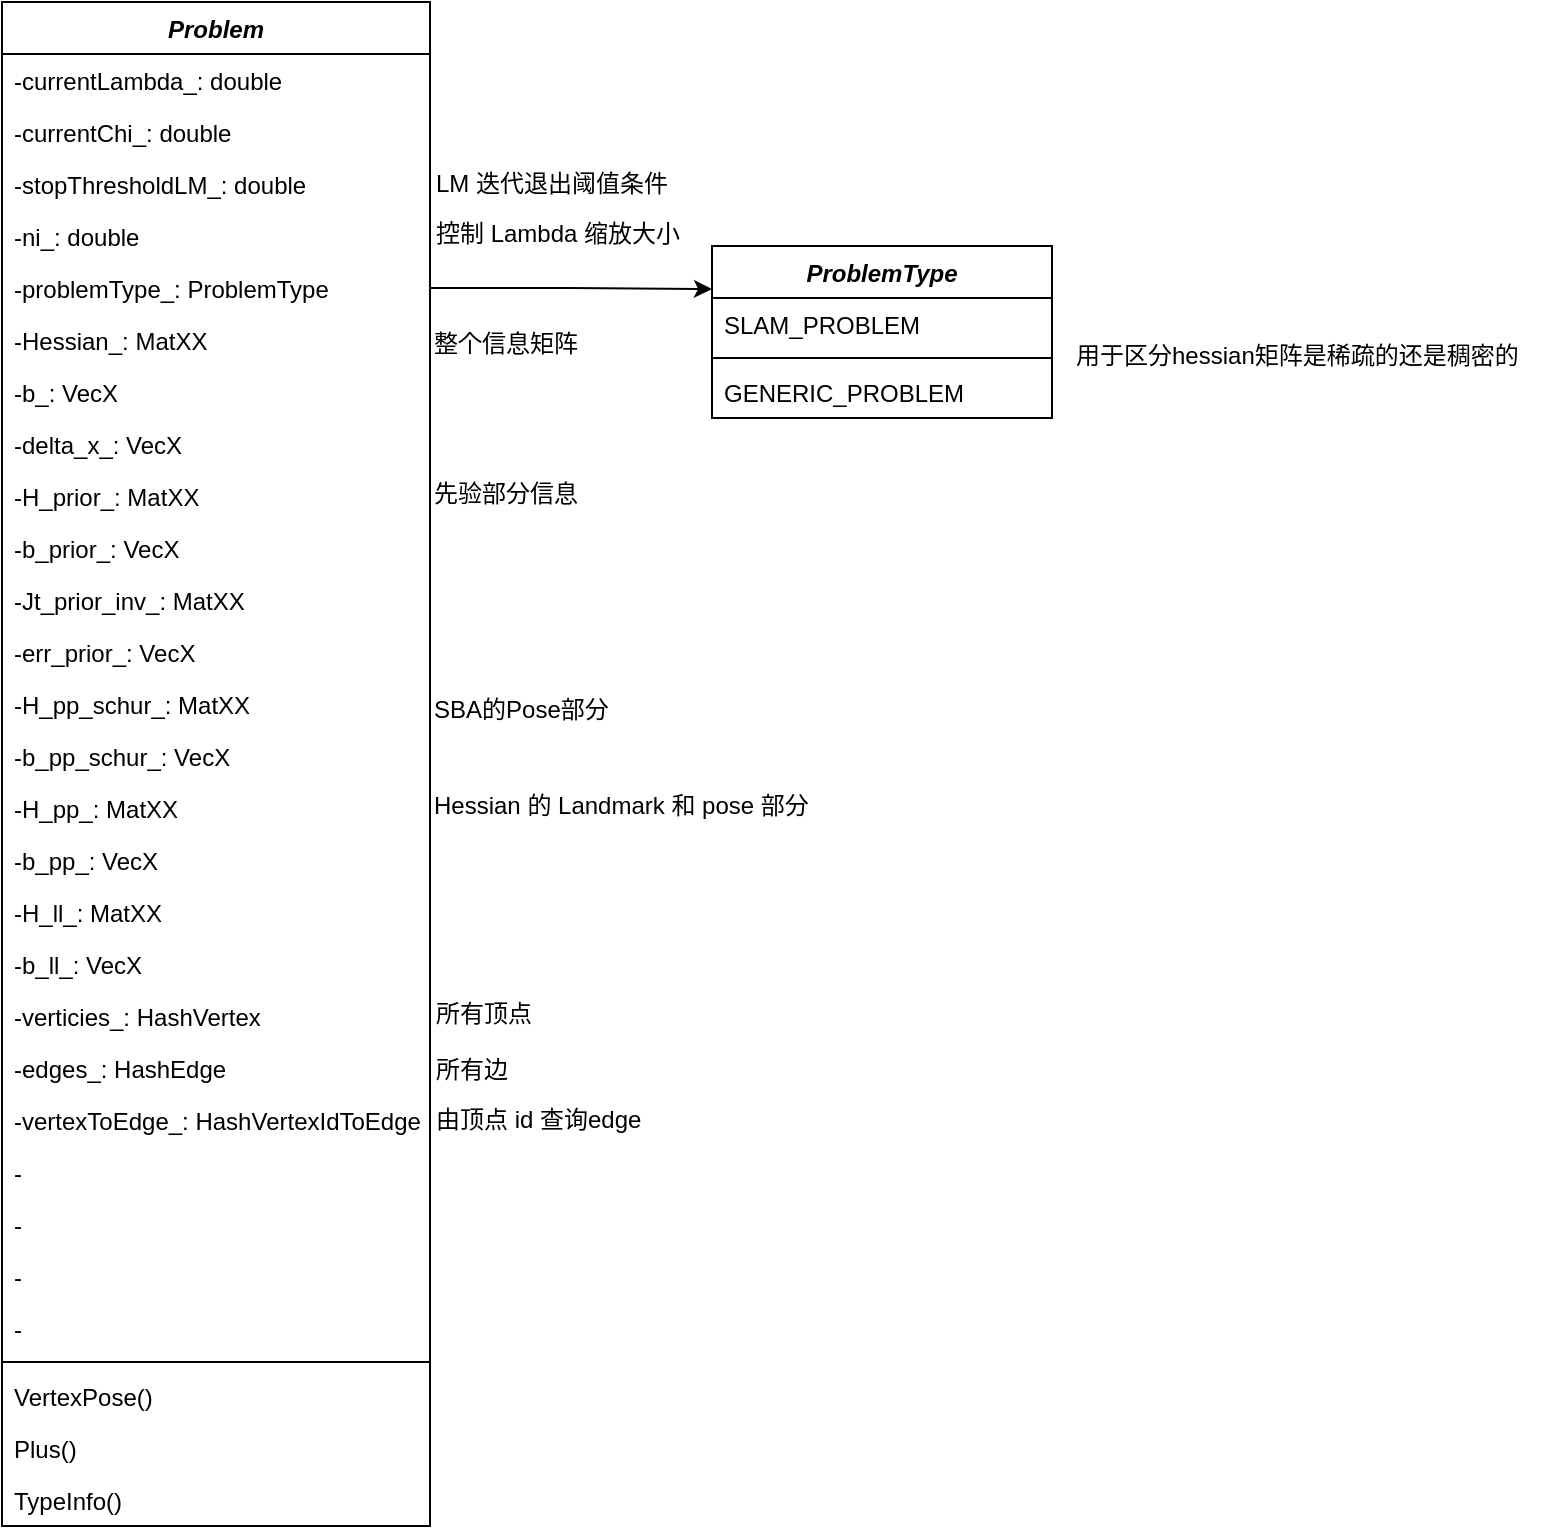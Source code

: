<mxfile version="24.4.0" type="github">
  <diagram name="第 1 页" id="Om_0ez-Mg7cLswbmVXPj">
    <mxGraphModel dx="161" dy="392" grid="1" gridSize="1" guides="1" tooltips="1" connect="1" arrows="1" fold="1" page="1" pageScale="1" pageWidth="827" pageHeight="1169" math="0" shadow="0">
      <root>
        <mxCell id="0" />
        <mxCell id="1" parent="0" />
        <mxCell id="05y2BKctw2ABKMbbaYBs-1" value="&lt;i&gt;Problem&lt;/i&gt;" style="swimlane;fontStyle=1;align=center;verticalAlign=top;childLayout=stackLayout;horizontal=1;startSize=26;horizontalStack=0;resizeParent=1;resizeParentMax=0;resizeLast=0;collapsible=1;marginBottom=0;whiteSpace=wrap;html=1;" vertex="1" parent="1">
          <mxGeometry x="840" y="30" width="214" height="762" as="geometry" />
        </mxCell>
        <mxCell id="05y2BKctw2ABKMbbaYBs-2" value="-currentLambda_:&amp;nbsp;double" style="text;strokeColor=none;fillColor=none;align=left;verticalAlign=top;spacingLeft=4;spacingRight=4;overflow=hidden;rotatable=0;points=[[0,0.5],[1,0.5]];portConstraint=eastwest;whiteSpace=wrap;html=1;" vertex="1" parent="05y2BKctw2ABKMbbaYBs-1">
          <mxGeometry y="26" width="214" height="26" as="geometry" />
        </mxCell>
        <mxCell id="05y2BKctw2ABKMbbaYBs-11" value="-currentChi_:&amp;nbsp;double" style="text;strokeColor=none;fillColor=none;align=left;verticalAlign=top;spacingLeft=4;spacingRight=4;overflow=hidden;rotatable=0;points=[[0,0.5],[1,0.5]];portConstraint=eastwest;whiteSpace=wrap;html=1;" vertex="1" parent="05y2BKctw2ABKMbbaYBs-1">
          <mxGeometry y="52" width="214" height="26" as="geometry" />
        </mxCell>
        <mxCell id="05y2BKctw2ABKMbbaYBs-14" value="-stopThresholdLM_:&amp;nbsp;double" style="text;strokeColor=none;fillColor=none;align=left;verticalAlign=top;spacingLeft=4;spacingRight=4;overflow=hidden;rotatable=0;points=[[0,0.5],[1,0.5]];portConstraint=eastwest;whiteSpace=wrap;html=1;" vertex="1" parent="05y2BKctw2ABKMbbaYBs-1">
          <mxGeometry y="78" width="214" height="26" as="geometry" />
        </mxCell>
        <mxCell id="05y2BKctw2ABKMbbaYBs-16" value="-ni_:&amp;nbsp;double" style="text;strokeColor=none;fillColor=none;align=left;verticalAlign=top;spacingLeft=4;spacingRight=4;overflow=hidden;rotatable=0;points=[[0,0.5],[1,0.5]];portConstraint=eastwest;whiteSpace=wrap;html=1;" vertex="1" parent="05y2BKctw2ABKMbbaYBs-1">
          <mxGeometry y="104" width="214" height="26" as="geometry" />
        </mxCell>
        <mxCell id="05y2BKctw2ABKMbbaYBs-18" value="-problemType_:&amp;nbsp;ProblemType" style="text;strokeColor=none;fillColor=none;align=left;verticalAlign=top;spacingLeft=4;spacingRight=4;overflow=hidden;rotatable=0;points=[[0,0.5],[1,0.5]];portConstraint=eastwest;whiteSpace=wrap;html=1;" vertex="1" parent="05y2BKctw2ABKMbbaYBs-1">
          <mxGeometry y="130" width="214" height="26" as="geometry" />
        </mxCell>
        <mxCell id="05y2BKctw2ABKMbbaYBs-21" value="-Hessian_: MatXX" style="text;strokeColor=none;fillColor=none;align=left;verticalAlign=top;spacingLeft=4;spacingRight=4;overflow=hidden;rotatable=0;points=[[0,0.5],[1,0.5]];portConstraint=eastwest;whiteSpace=wrap;html=1;" vertex="1" parent="05y2BKctw2ABKMbbaYBs-1">
          <mxGeometry y="156" width="214" height="26" as="geometry" />
        </mxCell>
        <mxCell id="05y2BKctw2ABKMbbaYBs-22" value="-b_:&amp;nbsp;VecX" style="text;strokeColor=none;fillColor=none;align=left;verticalAlign=top;spacingLeft=4;spacingRight=4;overflow=hidden;rotatable=0;points=[[0,0.5],[1,0.5]];portConstraint=eastwest;whiteSpace=wrap;html=1;" vertex="1" parent="05y2BKctw2ABKMbbaYBs-1">
          <mxGeometry y="182" width="214" height="26" as="geometry" />
        </mxCell>
        <mxCell id="05y2BKctw2ABKMbbaYBs-23" value="-delta_x_:&amp;nbsp;VecX" style="text;strokeColor=none;fillColor=none;align=left;verticalAlign=top;spacingLeft=4;spacingRight=4;overflow=hidden;rotatable=0;points=[[0,0.5],[1,0.5]];portConstraint=eastwest;whiteSpace=wrap;html=1;" vertex="1" parent="05y2BKctw2ABKMbbaYBs-1">
          <mxGeometry y="208" width="214" height="26" as="geometry" />
        </mxCell>
        <mxCell id="05y2BKctw2ABKMbbaYBs-26" value="-H_prior_:&amp;nbsp;MatXX" style="text;strokeColor=none;fillColor=none;align=left;verticalAlign=top;spacingLeft=4;spacingRight=4;overflow=hidden;rotatable=0;points=[[0,0.5],[1,0.5]];portConstraint=eastwest;whiteSpace=wrap;html=1;" vertex="1" parent="05y2BKctw2ABKMbbaYBs-1">
          <mxGeometry y="234" width="214" height="26" as="geometry" />
        </mxCell>
        <mxCell id="05y2BKctw2ABKMbbaYBs-72" value="-b_prior_: VecX" style="text;strokeColor=none;fillColor=none;align=left;verticalAlign=top;spacingLeft=4;spacingRight=4;overflow=hidden;rotatable=0;points=[[0,0.5],[1,0.5]];portConstraint=eastwest;whiteSpace=wrap;html=1;" vertex="1" parent="05y2BKctw2ABKMbbaYBs-1">
          <mxGeometry y="260" width="214" height="26" as="geometry" />
        </mxCell>
        <mxCell id="05y2BKctw2ABKMbbaYBs-78" value="-Jt_prior_inv_: MatXX" style="text;strokeColor=none;fillColor=none;align=left;verticalAlign=top;spacingLeft=4;spacingRight=4;overflow=hidden;rotatable=0;points=[[0,0.5],[1,0.5]];portConstraint=eastwest;whiteSpace=wrap;html=1;" vertex="1" parent="05y2BKctw2ABKMbbaYBs-1">
          <mxGeometry y="286" width="214" height="26" as="geometry" />
        </mxCell>
        <mxCell id="05y2BKctw2ABKMbbaYBs-77" value="-err_prior_: VecX" style="text;strokeColor=none;fillColor=none;align=left;verticalAlign=top;spacingLeft=4;spacingRight=4;overflow=hidden;rotatable=0;points=[[0,0.5],[1,0.5]];portConstraint=eastwest;whiteSpace=wrap;html=1;" vertex="1" parent="05y2BKctw2ABKMbbaYBs-1">
          <mxGeometry y="312" width="214" height="26" as="geometry" />
        </mxCell>
        <mxCell id="05y2BKctw2ABKMbbaYBs-76" value="-H_pp_schur_: MatXX" style="text;strokeColor=none;fillColor=none;align=left;verticalAlign=top;spacingLeft=4;spacingRight=4;overflow=hidden;rotatable=0;points=[[0,0.5],[1,0.5]];portConstraint=eastwest;whiteSpace=wrap;html=1;" vertex="1" parent="05y2BKctw2ABKMbbaYBs-1">
          <mxGeometry y="338" width="214" height="26" as="geometry" />
        </mxCell>
        <mxCell id="05y2BKctw2ABKMbbaYBs-75" value="-b_pp_schur_: VecX" style="text;strokeColor=none;fillColor=none;align=left;verticalAlign=top;spacingLeft=4;spacingRight=4;overflow=hidden;rotatable=0;points=[[0,0.5],[1,0.5]];portConstraint=eastwest;whiteSpace=wrap;html=1;" vertex="1" parent="05y2BKctw2ABKMbbaYBs-1">
          <mxGeometry y="364" width="214" height="26" as="geometry" />
        </mxCell>
        <mxCell id="05y2BKctw2ABKMbbaYBs-74" value="-H_pp_: MatXX" style="text;strokeColor=none;fillColor=none;align=left;verticalAlign=top;spacingLeft=4;spacingRight=4;overflow=hidden;rotatable=0;points=[[0,0.5],[1,0.5]];portConstraint=eastwest;whiteSpace=wrap;html=1;" vertex="1" parent="05y2BKctw2ABKMbbaYBs-1">
          <mxGeometry y="390" width="214" height="26" as="geometry" />
        </mxCell>
        <mxCell id="05y2BKctw2ABKMbbaYBs-73" value="-b_pp_: VecX" style="text;strokeColor=none;fillColor=none;align=left;verticalAlign=top;spacingLeft=4;spacingRight=4;overflow=hidden;rotatable=0;points=[[0,0.5],[1,0.5]];portConstraint=eastwest;whiteSpace=wrap;html=1;" vertex="1" parent="05y2BKctw2ABKMbbaYBs-1">
          <mxGeometry y="416" width="214" height="26" as="geometry" />
        </mxCell>
        <mxCell id="05y2BKctw2ABKMbbaYBs-71" value="-H_ll_: MatXX" style="text;strokeColor=none;fillColor=none;align=left;verticalAlign=top;spacingLeft=4;spacingRight=4;overflow=hidden;rotatable=0;points=[[0,0.5],[1,0.5]];portConstraint=eastwest;whiteSpace=wrap;html=1;" vertex="1" parent="05y2BKctw2ABKMbbaYBs-1">
          <mxGeometry y="442" width="214" height="26" as="geometry" />
        </mxCell>
        <mxCell id="05y2BKctw2ABKMbbaYBs-28" value="-b_ll_: VecX" style="text;strokeColor=none;fillColor=none;align=left;verticalAlign=top;spacingLeft=4;spacingRight=4;overflow=hidden;rotatable=0;points=[[0,0.5],[1,0.5]];portConstraint=eastwest;whiteSpace=wrap;html=1;" vertex="1" parent="05y2BKctw2ABKMbbaYBs-1">
          <mxGeometry y="468" width="214" height="26" as="geometry" />
        </mxCell>
        <mxCell id="05y2BKctw2ABKMbbaYBs-83" value="-verticies_: HashVertex" style="text;strokeColor=none;fillColor=none;align=left;verticalAlign=top;spacingLeft=4;spacingRight=4;overflow=hidden;rotatable=0;points=[[0,0.5],[1,0.5]];portConstraint=eastwest;whiteSpace=wrap;html=1;" vertex="1" parent="05y2BKctw2ABKMbbaYBs-1">
          <mxGeometry y="494" width="214" height="26" as="geometry" />
        </mxCell>
        <mxCell id="05y2BKctw2ABKMbbaYBs-84" value="-edges_: HashEdge" style="text;strokeColor=none;fillColor=none;align=left;verticalAlign=top;spacingLeft=4;spacingRight=4;overflow=hidden;rotatable=0;points=[[0,0.5],[1,0.5]];portConstraint=eastwest;whiteSpace=wrap;html=1;" vertex="1" parent="05y2BKctw2ABKMbbaYBs-1">
          <mxGeometry y="520" width="214" height="26" as="geometry" />
        </mxCell>
        <mxCell id="05y2BKctw2ABKMbbaYBs-85" value="-vertexToEdge_: HashVertexIdToEdge" style="text;strokeColor=none;fillColor=none;align=left;verticalAlign=top;spacingLeft=4;spacingRight=4;overflow=hidden;rotatable=0;points=[[0,0.5],[1,0.5]];portConstraint=eastwest;whiteSpace=wrap;html=1;" vertex="1" parent="05y2BKctw2ABKMbbaYBs-1">
          <mxGeometry y="546" width="214" height="26" as="geometry" />
        </mxCell>
        <mxCell id="05y2BKctw2ABKMbbaYBs-70" value="-" style="text;strokeColor=none;fillColor=none;align=left;verticalAlign=top;spacingLeft=4;spacingRight=4;overflow=hidden;rotatable=0;points=[[0,0.5],[1,0.5]];portConstraint=eastwest;whiteSpace=wrap;html=1;" vertex="1" parent="05y2BKctw2ABKMbbaYBs-1">
          <mxGeometry y="572" width="214" height="26" as="geometry" />
        </mxCell>
        <mxCell id="05y2BKctw2ABKMbbaYBs-81" value="-" style="text;strokeColor=none;fillColor=none;align=left;verticalAlign=top;spacingLeft=4;spacingRight=4;overflow=hidden;rotatable=0;points=[[0,0.5],[1,0.5]];portConstraint=eastwest;whiteSpace=wrap;html=1;" vertex="1" parent="05y2BKctw2ABKMbbaYBs-1">
          <mxGeometry y="598" width="214" height="26" as="geometry" />
        </mxCell>
        <mxCell id="05y2BKctw2ABKMbbaYBs-82" value="-" style="text;strokeColor=none;fillColor=none;align=left;verticalAlign=top;spacingLeft=4;spacingRight=4;overflow=hidden;rotatable=0;points=[[0,0.5],[1,0.5]];portConstraint=eastwest;whiteSpace=wrap;html=1;" vertex="1" parent="05y2BKctw2ABKMbbaYBs-1">
          <mxGeometry y="624" width="214" height="26" as="geometry" />
        </mxCell>
        <mxCell id="05y2BKctw2ABKMbbaYBs-69" value="-" style="text;strokeColor=none;fillColor=none;align=left;verticalAlign=top;spacingLeft=4;spacingRight=4;overflow=hidden;rotatable=0;points=[[0,0.5],[1,0.5]];portConstraint=eastwest;whiteSpace=wrap;html=1;" vertex="1" parent="05y2BKctw2ABKMbbaYBs-1">
          <mxGeometry y="650" width="214" height="26" as="geometry" />
        </mxCell>
        <mxCell id="05y2BKctw2ABKMbbaYBs-3" value="" style="line;strokeWidth=1;fillColor=none;align=left;verticalAlign=middle;spacingTop=-1;spacingLeft=3;spacingRight=3;rotatable=0;labelPosition=right;points=[];portConstraint=eastwest;strokeColor=inherit;" vertex="1" parent="05y2BKctw2ABKMbbaYBs-1">
          <mxGeometry y="676" width="214" height="8" as="geometry" />
        </mxCell>
        <mxCell id="05y2BKctw2ABKMbbaYBs-4" value="VertexPose()" style="text;strokeColor=none;fillColor=none;align=left;verticalAlign=top;spacingLeft=4;spacingRight=4;overflow=hidden;rotatable=0;points=[[0,0.5],[1,0.5]];portConstraint=eastwest;whiteSpace=wrap;html=1;" vertex="1" parent="05y2BKctw2ABKMbbaYBs-1">
          <mxGeometry y="684" width="214" height="26" as="geometry" />
        </mxCell>
        <mxCell id="05y2BKctw2ABKMbbaYBs-5" value="Plus()" style="text;strokeColor=none;fillColor=none;align=left;verticalAlign=top;spacingLeft=4;spacingRight=4;overflow=hidden;rotatable=0;points=[[0,0.5],[1,0.5]];portConstraint=eastwest;whiteSpace=wrap;html=1;" vertex="1" parent="05y2BKctw2ABKMbbaYBs-1">
          <mxGeometry y="710" width="214" height="26" as="geometry" />
        </mxCell>
        <mxCell id="05y2BKctw2ABKMbbaYBs-6" value="TypeInfo()" style="text;strokeColor=none;fillColor=none;align=left;verticalAlign=top;spacingLeft=4;spacingRight=4;overflow=hidden;rotatable=0;points=[[0,0.5],[1,0.5]];portConstraint=eastwest;whiteSpace=wrap;html=1;" vertex="1" parent="05y2BKctw2ABKMbbaYBs-1">
          <mxGeometry y="736" width="214" height="26" as="geometry" />
        </mxCell>
        <mxCell id="05y2BKctw2ABKMbbaYBs-29" value="&lt;i&gt;ProblemType&lt;/i&gt;" style="swimlane;fontStyle=1;align=center;verticalAlign=top;childLayout=stackLayout;horizontal=1;startSize=26;horizontalStack=0;resizeParent=1;resizeParentMax=0;resizeLast=0;collapsible=1;marginBottom=0;whiteSpace=wrap;html=1;" vertex="1" parent="1">
          <mxGeometry x="1195" y="152" width="170" height="86" as="geometry" />
        </mxCell>
        <mxCell id="05y2BKctw2ABKMbbaYBs-49" value="SLAM_PROBLEM" style="text;strokeColor=none;fillColor=none;align=left;verticalAlign=top;spacingLeft=4;spacingRight=4;overflow=hidden;rotatable=0;points=[[0,0.5],[1,0.5]];portConstraint=eastwest;whiteSpace=wrap;html=1;" vertex="1" parent="05y2BKctw2ABKMbbaYBs-29">
          <mxGeometry y="26" width="170" height="26" as="geometry" />
        </mxCell>
        <mxCell id="05y2BKctw2ABKMbbaYBs-50" value="" style="line;strokeWidth=1;fillColor=none;align=left;verticalAlign=middle;spacingTop=-1;spacingLeft=3;spacingRight=3;rotatable=0;labelPosition=right;points=[];portConstraint=eastwest;strokeColor=inherit;" vertex="1" parent="05y2BKctw2ABKMbbaYBs-29">
          <mxGeometry y="52" width="170" height="8" as="geometry" />
        </mxCell>
        <mxCell id="05y2BKctw2ABKMbbaYBs-51" value="GENERIC_PROBLEM" style="text;strokeColor=none;fillColor=none;align=left;verticalAlign=top;spacingLeft=4;spacingRight=4;overflow=hidden;rotatable=0;points=[[0,0.5],[1,0.5]];portConstraint=eastwest;whiteSpace=wrap;html=1;" vertex="1" parent="05y2BKctw2ABKMbbaYBs-29">
          <mxGeometry y="60" width="170" height="26" as="geometry" />
        </mxCell>
        <mxCell id="05y2BKctw2ABKMbbaYBs-54" value="用于区分hessian矩阵是稀疏的还是稠密的" style="text;html=1;align=left;verticalAlign=middle;resizable=0;points=[];autosize=1;strokeColor=none;fillColor=none;" vertex="1" parent="1">
          <mxGeometry x="1375" y="192" width="240" height="30" as="geometry" />
        </mxCell>
        <mxCell id="05y2BKctw2ABKMbbaYBs-55" value="LM 迭代退出阈值条件" style="text;html=1;align=left;verticalAlign=middle;resizable=0;points=[];autosize=1;strokeColor=none;fillColor=none;" vertex="1" parent="1">
          <mxGeometry x="1055" y="106" width="140" height="30" as="geometry" />
        </mxCell>
        <mxCell id="05y2BKctw2ABKMbbaYBs-56" value="控制 Lambda 缩放大小" style="text;html=1;align=left;verticalAlign=middle;resizable=0;points=[];autosize=1;strokeColor=none;fillColor=none;" vertex="1" parent="1">
          <mxGeometry x="1055" y="131" width="150" height="30" as="geometry" />
        </mxCell>
        <mxCell id="05y2BKctw2ABKMbbaYBs-57" value="整个信息矩阵" style="text;html=1;align=left;verticalAlign=middle;resizable=0;points=[];autosize=1;strokeColor=none;fillColor=none;" vertex="1" parent="1">
          <mxGeometry x="1054" y="187" width="91" height="27" as="geometry" />
        </mxCell>
        <mxCell id="05y2BKctw2ABKMbbaYBs-58" style="edgeStyle=orthogonalEdgeStyle;rounded=0;orthogonalLoop=1;jettySize=auto;html=1;entryX=0;entryY=0.25;entryDx=0;entryDy=0;" edge="1" parent="1" source="05y2BKctw2ABKMbbaYBs-18" target="05y2BKctw2ABKMbbaYBs-29">
          <mxGeometry relative="1" as="geometry" />
        </mxCell>
        <mxCell id="05y2BKctw2ABKMbbaYBs-59" value="先验部分信息" style="text;html=1;align=left;verticalAlign=middle;resizable=0;points=[];autosize=1;strokeColor=none;fillColor=none;" vertex="1" parent="1">
          <mxGeometry x="1054" y="262" width="91" height="27" as="geometry" />
        </mxCell>
        <mxCell id="05y2BKctw2ABKMbbaYBs-79" value="SBA的Pose部分" style="text;html=1;align=left;verticalAlign=middle;resizable=0;points=[];autosize=1;strokeColor=none;fillColor=none;" vertex="1" parent="1">
          <mxGeometry x="1054" y="370" width="106" height="27" as="geometry" />
        </mxCell>
        <mxCell id="05y2BKctw2ABKMbbaYBs-80" value="Hessian 的 Landmark 和 pose 部分" style="text;html=1;align=left;verticalAlign=middle;resizable=0;points=[];autosize=1;strokeColor=none;fillColor=none;" vertex="1" parent="1">
          <mxGeometry x="1054" y="418" width="206" height="27" as="geometry" />
        </mxCell>
        <mxCell id="05y2BKctw2ABKMbbaYBs-86" value="所有顶点" style="text;html=1;align=left;verticalAlign=middle;resizable=0;points=[];autosize=1;strokeColor=none;fillColor=none;" vertex="1" parent="1">
          <mxGeometry x="1055" y="522" width="67" height="27" as="geometry" />
        </mxCell>
        <mxCell id="05y2BKctw2ABKMbbaYBs-87" value="所有边" style="text;html=1;align=left;verticalAlign=middle;resizable=0;points=[];autosize=1;strokeColor=none;fillColor=none;" vertex="1" parent="1">
          <mxGeometry x="1055" y="550" width="55" height="27" as="geometry" />
        </mxCell>
        <mxCell id="05y2BKctw2ABKMbbaYBs-88" value="由顶点 id 查询edge" style="text;html=1;align=left;verticalAlign=middle;resizable=0;points=[];autosize=1;strokeColor=none;fillColor=none;" vertex="1" parent="1">
          <mxGeometry x="1055" y="575" width="122" height="27" as="geometry" />
        </mxCell>
      </root>
    </mxGraphModel>
  </diagram>
</mxfile>
